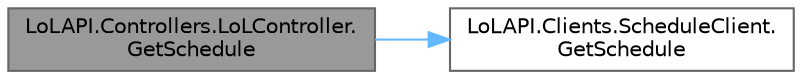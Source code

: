 digraph "LoLAPI.Controllers.LoLController.GetSchedule"
{
 // LATEX_PDF_SIZE
  bgcolor="transparent";
  edge [fontname=Helvetica,fontsize=10,labelfontname=Helvetica,labelfontsize=10];
  node [fontname=Helvetica,fontsize=10,shape=box,height=0.2,width=0.4];
  rankdir="LR";
  Node1 [id="Node000001",label="LoLAPI.Controllers.LoLController.\lGetSchedule",height=0.2,width=0.4,color="gray40", fillcolor="grey60", style="filled", fontcolor="black",tooltip=" "];
  Node1 -> Node2 [id="edge2_Node000001_Node000002",color="steelblue1",style="solid",tooltip=" "];
  Node2 [id="Node000002",label="LoLAPI.Clients.ScheduleClient.\lGetSchedule",height=0.2,width=0.4,color="grey40", fillcolor="white", style="filled",URL="$class_lo_l_a_p_i_1_1_clients_1_1_schedule_client.html#a9e48f9371189442e2a4f12893608c171",tooltip=" "];
}
